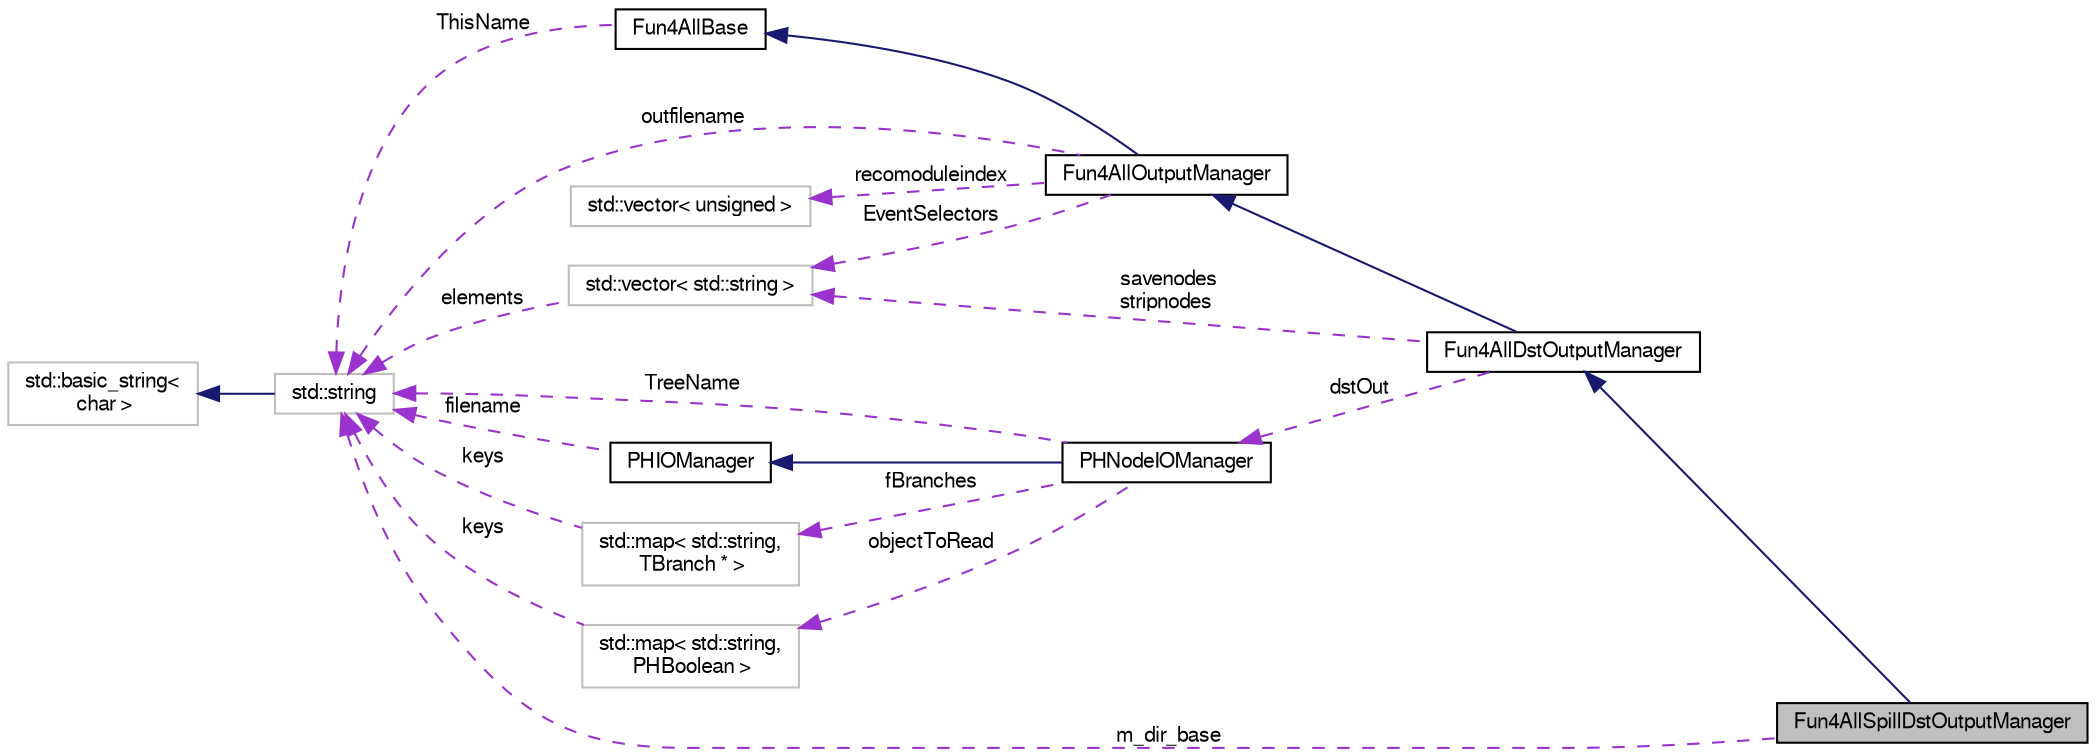 digraph "Fun4AllSpillDstOutputManager"
{
  bgcolor="transparent";
  edge [fontname="FreeSans",fontsize="10",labelfontname="FreeSans",labelfontsize="10"];
  node [fontname="FreeSans",fontsize="10",shape=record];
  rankdir="LR";
  Node1 [label="Fun4AllSpillDstOutputManager",height=0.2,width=0.4,color="black", fillcolor="grey75", style="filled" fontcolor="black"];
  Node2 -> Node1 [dir="back",color="midnightblue",fontsize="10",style="solid",fontname="FreeSans"];
  Node2 [label="Fun4AllDstOutputManager",height=0.2,width=0.4,color="black",URL="$da/daa/classFun4AllDstOutputManager.html"];
  Node3 -> Node2 [dir="back",color="midnightblue",fontsize="10",style="solid",fontname="FreeSans"];
  Node3 [label="Fun4AllOutputManager",height=0.2,width=0.4,color="black",URL="$d8/d77/classFun4AllOutputManager.html"];
  Node4 -> Node3 [dir="back",color="midnightblue",fontsize="10",style="solid",fontname="FreeSans"];
  Node4 [label="Fun4AllBase",height=0.2,width=0.4,color="black",URL="$d5/dec/classFun4AllBase.html"];
  Node5 -> Node4 [dir="back",color="darkorchid3",fontsize="10",style="dashed",label=" ThisName" ,fontname="FreeSans"];
  Node5 [label="std::string",height=0.2,width=0.4,color="grey75",tooltip="STL class. "];
  Node6 -> Node5 [dir="back",color="midnightblue",fontsize="10",style="solid",fontname="FreeSans"];
  Node6 [label="std::basic_string\<\l char \>",height=0.2,width=0.4,color="grey75",tooltip="STL class. "];
  Node7 -> Node3 [dir="back",color="darkorchid3",fontsize="10",style="dashed",label=" recomoduleindex" ,fontname="FreeSans"];
  Node7 [label="std::vector\< unsigned \>",height=0.2,width=0.4,color="grey75"];
  Node5 -> Node3 [dir="back",color="darkorchid3",fontsize="10",style="dashed",label=" outfilename" ,fontname="FreeSans"];
  Node8 -> Node3 [dir="back",color="darkorchid3",fontsize="10",style="dashed",label=" EventSelectors" ,fontname="FreeSans"];
  Node8 [label="std::vector\< std::string \>",height=0.2,width=0.4,color="grey75"];
  Node5 -> Node8 [dir="back",color="darkorchid3",fontsize="10",style="dashed",label=" elements" ,fontname="FreeSans"];
  Node9 -> Node2 [dir="back",color="darkorchid3",fontsize="10",style="dashed",label=" dstOut" ,fontname="FreeSans"];
  Node9 [label="PHNodeIOManager",height=0.2,width=0.4,color="black",URL="$d7/d4d/classPHNodeIOManager.html"];
  Node10 -> Node9 [dir="back",color="midnightblue",fontsize="10",style="solid",fontname="FreeSans"];
  Node10 [label="PHIOManager",height=0.2,width=0.4,color="black",URL="$d0/d36/classPHIOManager.html"];
  Node5 -> Node10 [dir="back",color="darkorchid3",fontsize="10",style="dashed",label=" filename" ,fontname="FreeSans"];
  Node11 -> Node9 [dir="back",color="darkorchid3",fontsize="10",style="dashed",label=" fBranches" ,fontname="FreeSans"];
  Node11 [label="std::map\< std::string,\l TBranch * \>",height=0.2,width=0.4,color="grey75"];
  Node5 -> Node11 [dir="back",color="darkorchid3",fontsize="10",style="dashed",label=" keys" ,fontname="FreeSans"];
  Node12 -> Node9 [dir="back",color="darkorchid3",fontsize="10",style="dashed",label=" objectToRead" ,fontname="FreeSans"];
  Node12 [label="std::map\< std::string,\l PHBoolean \>",height=0.2,width=0.4,color="grey75"];
  Node5 -> Node12 [dir="back",color="darkorchid3",fontsize="10",style="dashed",label=" keys" ,fontname="FreeSans"];
  Node5 -> Node9 [dir="back",color="darkorchid3",fontsize="10",style="dashed",label=" TreeName" ,fontname="FreeSans"];
  Node8 -> Node2 [dir="back",color="darkorchid3",fontsize="10",style="dashed",label=" savenodes\nstripnodes" ,fontname="FreeSans"];
  Node5 -> Node1 [dir="back",color="darkorchid3",fontsize="10",style="dashed",label=" m_dir_base" ,fontname="FreeSans"];
}
